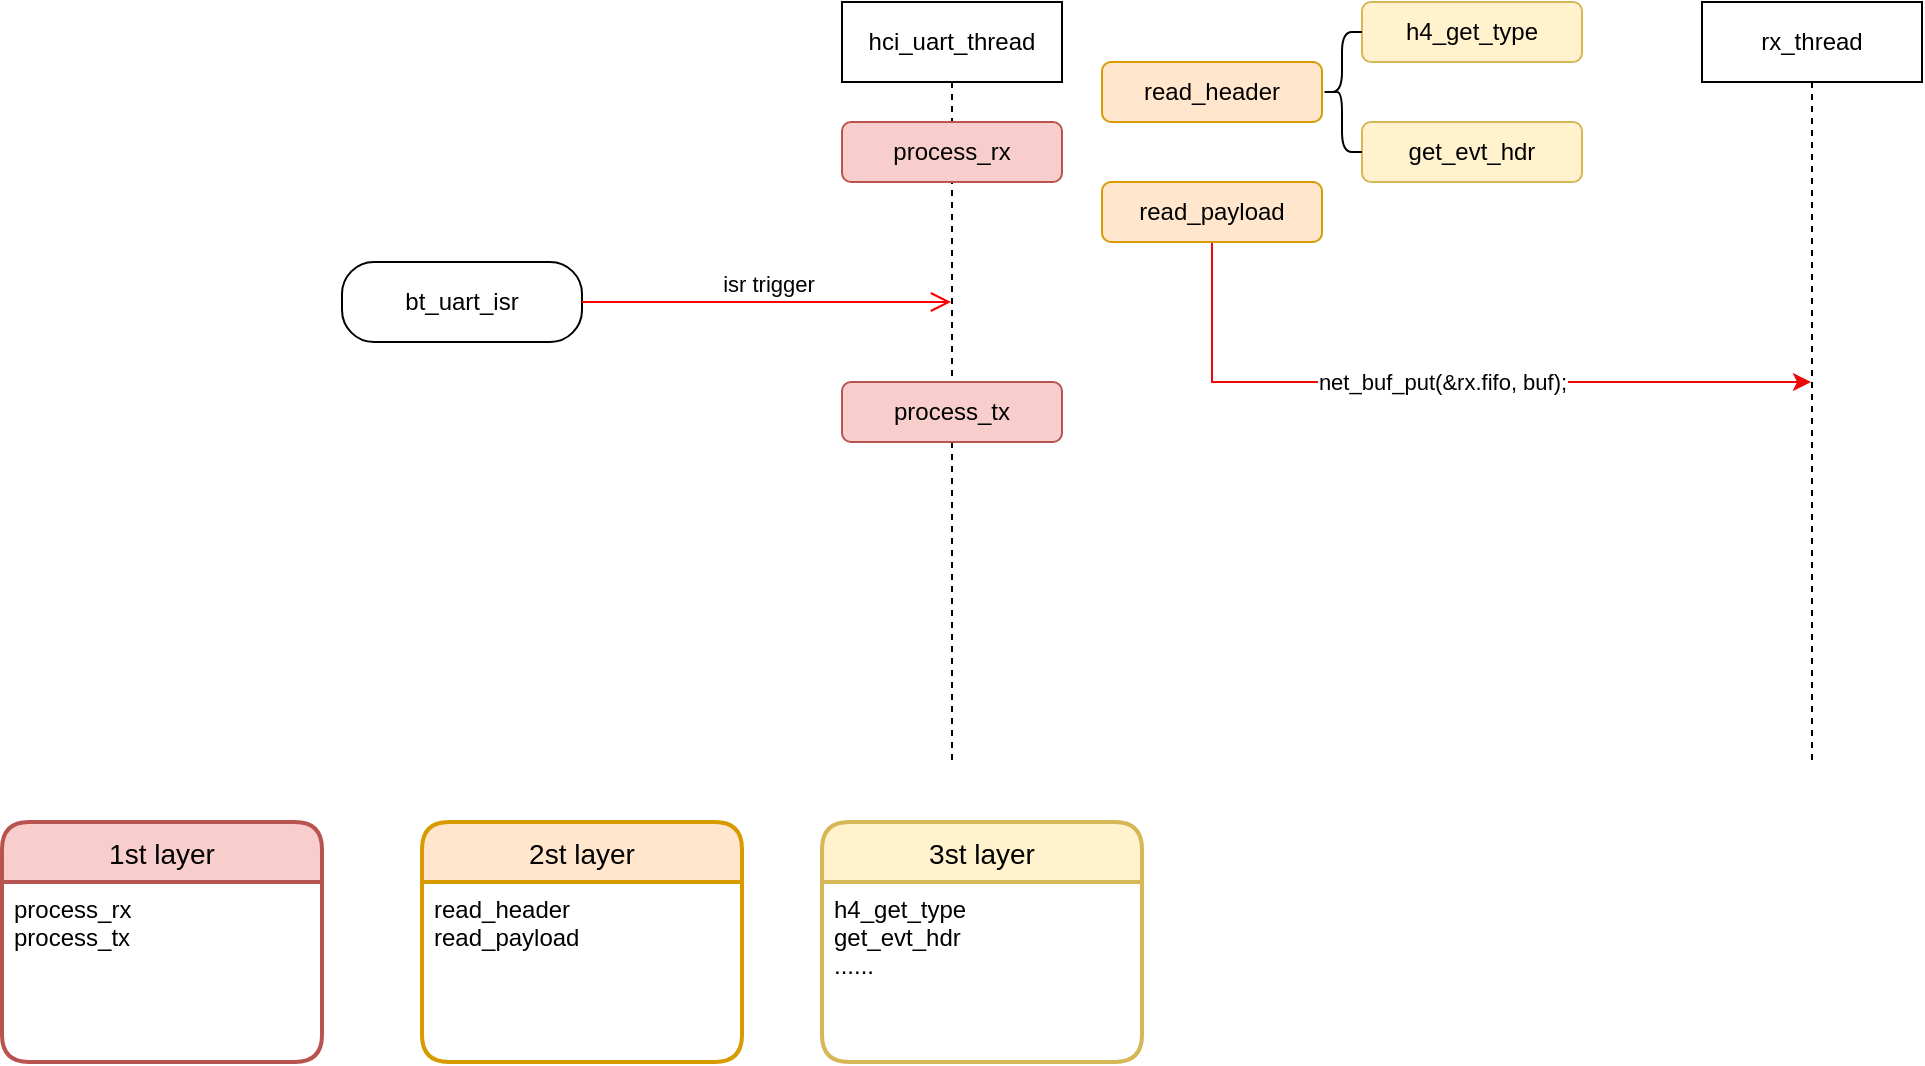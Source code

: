 <mxfile version="20.8.1" type="github">
  <diagram id="nbkbJwbfGIUXgIYEi4R6" name="第 1 页">
    <mxGraphModel dx="1196" dy="668" grid="1" gridSize="10" guides="1" tooltips="1" connect="1" arrows="1" fold="1" page="1" pageScale="1" pageWidth="827" pageHeight="1169" math="0" shadow="0">
      <root>
        <mxCell id="0" />
        <mxCell id="1" parent="0" />
        <mxCell id="rDG2e7MH0CGyO9aV1cPu-1" value="hci_uart_thread" style="shape=umlLifeline;perimeter=lifelinePerimeter;whiteSpace=wrap;html=1;container=1;collapsible=0;recursiveResize=0;outlineConnect=0;" parent="1" vertex="1">
          <mxGeometry x="530" y="50" width="110" height="380" as="geometry" />
        </mxCell>
        <mxCell id="rDG2e7MH0CGyO9aV1cPu-14" value="process_rx" style="rounded=1;whiteSpace=wrap;html=1;fillColor=#f8cecc;strokeColor=#b85450;" parent="rDG2e7MH0CGyO9aV1cPu-1" vertex="1">
          <mxGeometry y="60" width="110" height="30" as="geometry" />
        </mxCell>
        <mxCell id="rDG2e7MH0CGyO9aV1cPu-15" value="process_tx" style="rounded=1;whiteSpace=wrap;html=1;fillColor=#f8cecc;strokeColor=#b85450;" parent="rDG2e7MH0CGyO9aV1cPu-1" vertex="1">
          <mxGeometry y="190" width="110" height="30" as="geometry" />
        </mxCell>
        <mxCell id="rDG2e7MH0CGyO9aV1cPu-3" value="bt_uart_isr" style="rounded=1;whiteSpace=wrap;html=1;arcSize=40;" parent="1" vertex="1">
          <mxGeometry x="280" y="180" width="120" height="40" as="geometry" />
        </mxCell>
        <mxCell id="rDG2e7MH0CGyO9aV1cPu-4" value="isr trigger" style="edgeStyle=orthogonalEdgeStyle;html=1;verticalAlign=bottom;endArrow=open;endSize=8;strokeColor=#ff0000;rounded=0;" parent="1" source="rDG2e7MH0CGyO9aV1cPu-3" target="rDG2e7MH0CGyO9aV1cPu-1" edge="1">
          <mxGeometry relative="1" as="geometry">
            <mxPoint x="270" y="230" as="targetPoint" />
            <Array as="points">
              <mxPoint x="520" y="200" />
              <mxPoint x="520" y="200" />
            </Array>
          </mxGeometry>
        </mxCell>
        <mxCell id="rDG2e7MH0CGyO9aV1cPu-5" value="1st layer" style="swimlane;childLayout=stackLayout;horizontal=1;startSize=30;horizontalStack=0;rounded=1;fontSize=14;fontStyle=0;strokeWidth=2;resizeParent=0;resizeLast=1;shadow=0;dashed=0;align=center;fillColor=#f8cecc;strokeColor=#b85450;" parent="1" vertex="1">
          <mxGeometry x="110" y="460" width="160" height="120" as="geometry" />
        </mxCell>
        <mxCell id="rDG2e7MH0CGyO9aV1cPu-6" value="process_rx&#xa;process_tx" style="align=left;strokeColor=none;fillColor=none;spacingLeft=4;fontSize=12;verticalAlign=top;resizable=0;rotatable=0;part=1;" parent="rDG2e7MH0CGyO9aV1cPu-5" vertex="1">
          <mxGeometry y="30" width="160" height="90" as="geometry" />
        </mxCell>
        <mxCell id="rDG2e7MH0CGyO9aV1cPu-9" value="3st layer" style="swimlane;childLayout=stackLayout;horizontal=1;startSize=30;horizontalStack=0;rounded=1;fontSize=14;fontStyle=0;strokeWidth=2;resizeParent=0;resizeLast=1;shadow=0;dashed=0;align=center;fillColor=#fff2cc;strokeColor=#d6b656;" parent="1" vertex="1">
          <mxGeometry x="520" y="460" width="160" height="120" as="geometry" />
        </mxCell>
        <mxCell id="rDG2e7MH0CGyO9aV1cPu-10" value="h4_get_type&#xa;get_evt_hdr&#xa;......" style="align=left;strokeColor=none;fillColor=none;spacingLeft=4;fontSize=12;verticalAlign=top;resizable=0;rotatable=0;part=1;" parent="rDG2e7MH0CGyO9aV1cPu-9" vertex="1">
          <mxGeometry y="30" width="160" height="90" as="geometry" />
        </mxCell>
        <mxCell id="rDG2e7MH0CGyO9aV1cPu-11" value="2st layer" style="swimlane;childLayout=stackLayout;horizontal=1;startSize=30;horizontalStack=0;rounded=1;fontSize=14;fontStyle=0;strokeWidth=2;resizeParent=0;resizeLast=1;shadow=0;dashed=0;align=center;fillColor=#ffe6cc;strokeColor=#d79b00;" parent="1" vertex="1">
          <mxGeometry x="320" y="460" width="160" height="120" as="geometry" />
        </mxCell>
        <mxCell id="rDG2e7MH0CGyO9aV1cPu-12" value="read_header&#xa;read_payload&#xa;" style="align=left;strokeColor=none;fillColor=none;spacingLeft=4;fontSize=12;verticalAlign=top;resizable=0;rotatable=0;part=1;" parent="rDG2e7MH0CGyO9aV1cPu-11" vertex="1">
          <mxGeometry y="30" width="160" height="90" as="geometry" />
        </mxCell>
        <mxCell id="rDG2e7MH0CGyO9aV1cPu-17" value="&lt;span style=&quot;text-align: left;&quot;&gt;read_header&lt;/span&gt;" style="rounded=1;whiteSpace=wrap;html=1;fillColor=#ffe6cc;strokeColor=#d79b00;" parent="1" vertex="1">
          <mxGeometry x="660" y="80" width="110" height="30" as="geometry" />
        </mxCell>
        <mxCell id="KX0vqau02GDh_T3XhwHs-4" value="net_buf_put(&amp;rx.fifo, buf);" style="edgeStyle=orthogonalEdgeStyle;rounded=0;orthogonalLoop=1;jettySize=auto;html=1;labelBorderColor=none;strokeColor=#ec0909;startArrow=none;startFill=0;endArrow=classic;endFill=1;exitX=0.5;exitY=1;exitDx=0;exitDy=0;" edge="1" parent="1" source="rDG2e7MH0CGyO9aV1cPu-19" target="KX0vqau02GDh_T3XhwHs-1">
          <mxGeometry relative="1" as="geometry" />
        </mxCell>
        <mxCell id="rDG2e7MH0CGyO9aV1cPu-19" value="&lt;span style=&quot;text-align: left;&quot;&gt;read_payload&lt;/span&gt;" style="rounded=1;whiteSpace=wrap;html=1;fillColor=#ffe6cc;strokeColor=#d79b00;" parent="1" vertex="1">
          <mxGeometry x="660" y="140" width="110" height="30" as="geometry" />
        </mxCell>
        <mxCell id="rDG2e7MH0CGyO9aV1cPu-21" value="&lt;span style=&quot;text-align: left;&quot;&gt;h4_get_type&lt;/span&gt;" style="rounded=1;whiteSpace=wrap;html=1;fillColor=#fff2cc;strokeColor=#d6b656;" parent="1" vertex="1">
          <mxGeometry x="790" y="50" width="110" height="30" as="geometry" />
        </mxCell>
        <mxCell id="rDG2e7MH0CGyO9aV1cPu-22" value="&lt;span style=&quot;text-align: left;&quot;&gt;get_evt_hdr&lt;/span&gt;" style="rounded=1;whiteSpace=wrap;html=1;fillColor=#fff2cc;strokeColor=#d6b656;" parent="1" vertex="1">
          <mxGeometry x="790" y="110" width="110" height="30" as="geometry" />
        </mxCell>
        <mxCell id="rDG2e7MH0CGyO9aV1cPu-24" value="" style="shape=curlyBracket;whiteSpace=wrap;html=1;rounded=1;labelPosition=left;verticalLabelPosition=middle;align=right;verticalAlign=middle;fillColor=#FFFFF3;" parent="1" vertex="1">
          <mxGeometry x="770" y="65" width="20" height="60" as="geometry" />
        </mxCell>
        <mxCell id="KX0vqau02GDh_T3XhwHs-1" value="rx_thread" style="shape=umlLifeline;perimeter=lifelinePerimeter;whiteSpace=wrap;html=1;container=1;collapsible=0;recursiveResize=0;outlineConnect=0;" vertex="1" parent="1">
          <mxGeometry x="960" y="50" width="110" height="380" as="geometry" />
        </mxCell>
      </root>
    </mxGraphModel>
  </diagram>
</mxfile>
